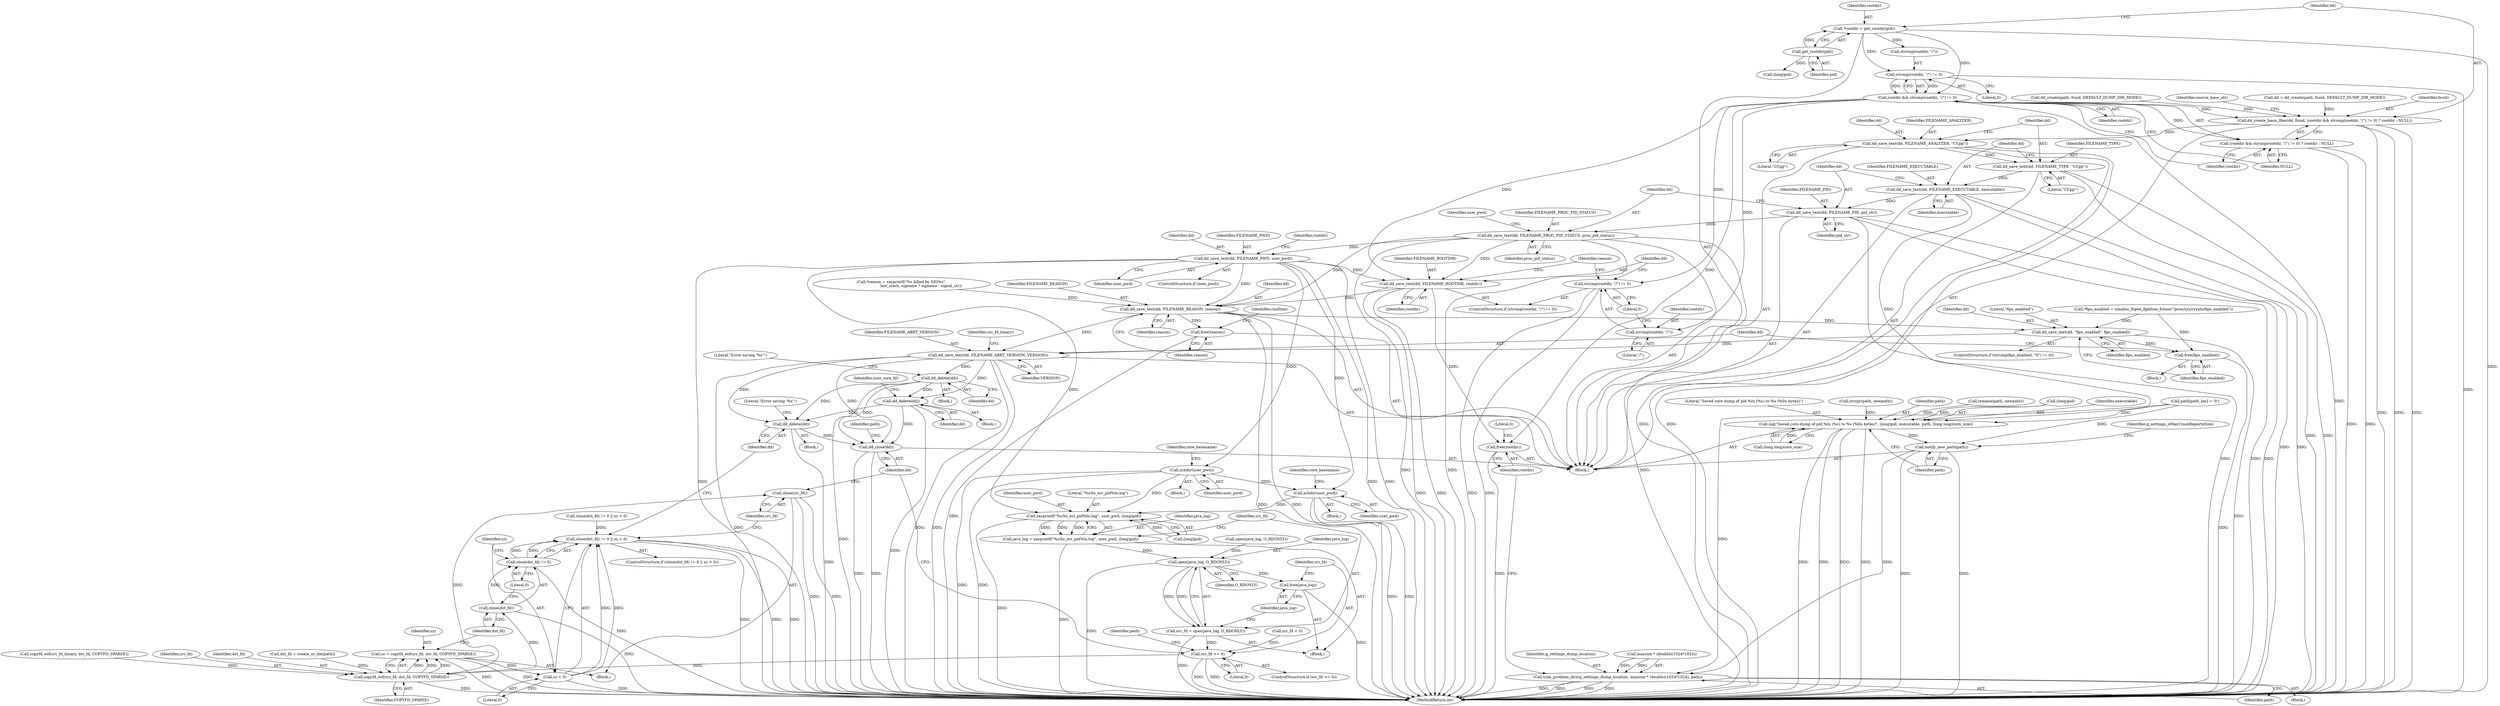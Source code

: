digraph "0_abrt_80408e9e24a1c10f85fd969e1853e0f192157f92_0@API" {
"1000636" [label="(Call,strcmp(rootdir, \"/\") != 0)"];
"1000626" [label="(Call,*rootdir = get_rootdir(pid))"];
"1000628" [label="(Call,get_rootdir(pid))"];
"1000634" [label="(Call,rootdir && strcmp(rootdir, \"/\") != 0)"];
"1000630" [label="(Call,dd_create_basic_files(dd, fsuid, (rootdir && strcmp(rootdir, \"/\") != 0) ? rootdir : NULL))"];
"1000766" [label="(Call,dd_save_text(dd, FILENAME_ANALYZER, \"CCpp\"))"];
"1000770" [label="(Call,dd_save_text(dd, FILENAME_TYPE, \"CCpp\"))"];
"1000774" [label="(Call,dd_save_text(dd, FILENAME_EXECUTABLE, executable))"];
"1000778" [label="(Call,dd_save_text(dd, FILENAME_PID, pid_str))"];
"1000782" [label="(Call,dd_save_text(dd, FILENAME_PROC_PID_STATUS, proc_pid_status))"];
"1000788" [label="(Call,dd_save_text(dd, FILENAME_PWD, user_pwd))"];
"1000801" [label="(Call,dd_save_text(dd, FILENAME_ROOTDIR, rootdir))"];
"1000815" [label="(Call,dd_save_text(dd, FILENAME_REASON, reason))"];
"1000819" [label="(Call,free(reason))"];
"1000849" [label="(Call,dd_save_text(dd, \"fips_enabled\", fips_enabled))"];
"1000853" [label="(Call,free(fips_enabled))"];
"1000855" [label="(Call,dd_save_text(dd, FILENAME_ABRT_VERSION, VERSION))"];
"1000891" [label="(Call,dd_delete(dd))"];
"1000928" [label="(Call,dd_delete(dd))"];
"1001038" [label="(Call,dd_delete(dd))"];
"1001045" [label="(Call,dd_close(dd))"];
"1001112" [label="(Call,free(rootdir))"];
"1000935" [label="(Call,xchdir(user_pwd))"];
"1000965" [label="(Call,xchdir(user_pwd))"];
"1000993" [label="(Call,xasprintf(\"%s/hs_err_pid%lu.log\", user_pwd, (long)pid))"];
"1000991" [label="(Call,java_log = xasprintf(\"%s/hs_err_pid%lu.log\", user_pwd, (long)pid))"];
"1001001" [label="(Call,open(java_log, O_RDONLY))"];
"1000999" [label="(Call,src_fd = open(java_log, O_RDONLY))"];
"1001007" [label="(Call,src_fd >= 0)"];
"1001024" [label="(Call,copyfd_eof(src_fd, dst_fd, COPYFD_SPARSE))"];
"1001022" [label="(Call,sz = copyfd_eof(src_fd, dst_fd, COPYFD_SPARSE))"];
"1001034" [label="(Call,sz < 0)"];
"1001029" [label="(Call,close(dst_fd) != 0 || sz < 0)"];
"1001031" [label="(Call,close(dst_fd))"];
"1001030" [label="(Call,close(dst_fd) != 0)"];
"1001043" [label="(Call,close(src_fd))"];
"1001004" [label="(Call,free(java_log))"];
"1001074" [label="(Call,log(\"Saved core dump of pid %lu (%s) to %s (%llu bytes)\", (long)pid, executable, path, (long long)core_size))"];
"1001084" [label="(Call,notify_new_path(path))"];
"1001102" [label="(Call,trim_problem_dirs(g_settings_dump_location, maxsize * (double)(1024*1024), path))"];
"1000633" [label="(Call,(rootdir && strcmp(rootdir, \"/\") != 0) ? rootdir : NULL)"];
"1000796" [label="(Call,strcmp(rootdir, \"/\") != 0)"];
"1000797" [label="(Call,strcmp(rootdir, \"/\"))"];
"1000932" [label="(Identifier,user_core_fd)"];
"1001115" [label="(Literal,0)"];
"1001037" [label="(Block,)"];
"1000894" [label="(Literal,\"Error saving '%s'\")"];
"1000632" [label="(Identifier,fsuid)"];
"1000789" [label="(Identifier,dd)"];
"1000981" [label="(Call,open(java_log, O_RDONLY))"];
"1000968" [label="(Identifier,core_basename)"];
"1000641" [label="(Identifier,rootdir)"];
"1000790" [label="(Identifier,FILENAME_PWD)"];
"1000781" [label="(Identifier,pid_str)"];
"1000966" [label="(Identifier,user_pwd)"];
"1001009" [label="(Literal,0)"];
"1001004" [label="(Call,free(java_log))"];
"1001010" [label="(Block,)"];
"1000642" [label="(Identifier,NULL)"];
"1000768" [label="(Identifier,FILENAME_ANALYZER)"];
"1001028" [label="(ControlStructure,if (close(dst_fd) != 0 || sz < 0))"];
"1001080" [label="(Identifier,path)"];
"1001113" [label="(Identifier,rootdir)"];
"1000767" [label="(Identifier,dd)"];
"1000766" [label="(Call,dd_save_text(dd, FILENAME_ANALYZER, \"CCpp\"))"];
"1000626" [label="(Call,*rootdir = get_rootdir(pid))"];
"1001090" [label="(Block,)"];
"1000795" [label="(ControlStructure,if (strcmp(rootdir, \"/\") != 0))"];
"1000890" [label="(Block,)"];
"1000964" [label="(Block,)"];
"1000855" [label="(Call,dd_save_text(dd, FILENAME_ABRT_VERSION, VERSION))"];
"1001111" [label="(Identifier,path)"];
"1000775" [label="(Identifier,dd)"];
"1000628" [label="(Call,get_rootdir(pid))"];
"1000817" [label="(Identifier,FILENAME_REASON)"];
"1001003" [label="(Identifier,O_RDONLY)"];
"1000858" [label="(Identifier,VERSION)"];
"1001065" [label="(Call,rename(path, newpath))"];
"1000791" [label="(Identifier,user_pwd)"];
"1001025" [label="(Identifier,src_fd)"];
"1000994" [label="(Literal,\"%s/hs_err_pid%lu.log\")"];
"1000773" [label="(Literal,\"CCpp\")"];
"1000646" [label="(Identifier,source_base_ofs)"];
"1001031" [label="(Call,close(dst_fd))"];
"1001039" [label="(Identifier,dd)"];
"1000802" [label="(Identifier,dd)"];
"1000816" [label="(Identifier,dd)"];
"1000627" [label="(Identifier,rootdir)"];
"1000853" [label="(Call,free(fips_enabled))"];
"1000925" [label="(Block,)"];
"1000815" [label="(Call,dd_save_text(dd, FILENAME_REASON, reason))"];
"1000771" [label="(Identifier,dd)"];
"1000851" [label="(Literal,\"fips_enabled\")"];
"1001085" [label="(Identifier,path)"];
"1001036" [label="(Literal,0)"];
"1000640" [label="(Literal,0)"];
"1000801" [label="(Call,dd_save_text(dd, FILENAME_ROOTDIR, rootdir))"];
"1000787" [label="(Identifier,user_pwd)"];
"1000635" [label="(Identifier,rootdir)"];
"1001027" [label="(Identifier,COPYFD_SPARSE)"];
"1000820" [label="(Identifier,reason)"];
"1000990" [label="(Block,)"];
"1001032" [label="(Identifier,dst_fd)"];
"1000634" [label="(Call,rootdir && strcmp(rootdir, \"/\") != 0)"];
"1001180" [label="(MethodReturn,int)"];
"1000616" [label="(Call,dd = dd_create(path, fsuid, DEFAULT_DUMP_DIR_MODE))"];
"1001033" [label="(Literal,0)"];
"1001000" [label="(Identifier,src_fd)"];
"1000823" [label="(Identifier,cmdline)"];
"1000633" [label="(Call,(rootdir && strcmp(rootdir, \"/\") != 0) ? rootdir : NULL)"];
"1000929" [label="(Identifier,dd)"];
"1001035" [label="(Identifier,sz)"];
"1000882" [label="(Call,close(dst_fd) != 0 || sz < 0)"];
"1001047" [label="(Call,path[path_len] = '\0')"];
"1001049" [label="(Identifier,path)"];
"1000928" [label="(Call,dd_delete(dd))"];
"1000892" [label="(Identifier,dd)"];
"1001076" [label="(Call,(long)pid)"];
"1000992" [label="(Identifier,java_log)"];
"1000836" [label="(Call,*fips_enabled = xmalloc_fopen_fgetline_fclose(\"/proc/sys/crypto/fips_enabled\"))"];
"1001022" [label="(Call,sz = copyfd_eof(src_fd, dst_fd, COPYFD_SPARSE))"];
"1001013" [label="(Identifier,path)"];
"1000891" [label="(Call,dd_delete(dd))"];
"1000770" [label="(Call,dd_save_text(dd, FILENAME_TYPE, \"CCpp\"))"];
"1000803" [label="(Identifier,FILENAME_ROOTDIR)"];
"1001030" [label="(Call,close(dst_fd) != 0)"];
"1001079" [label="(Identifier,executable)"];
"1001005" [label="(Identifier,java_log)"];
"1000772" [label="(Identifier,FILENAME_TYPE)"];
"1000987" [label="(Call,src_fd < 0)"];
"1000636" [label="(Call,strcmp(rootdir, \"/\") != 0)"];
"1001026" [label="(Identifier,dst_fd)"];
"1001104" [label="(Call,maxsize * (double)(1024*1024))"];
"1000777" [label="(Identifier,executable)"];
"1001103" [label="(Identifier,g_settings_dump_location)"];
"1000991" [label="(Call,java_log = xasprintf(\"%s/hs_err_pid%lu.log\", user_pwd, (long)pid))"];
"1000843" [label="(ControlStructure,if (strcmp(fips_enabled, \"0\") != 0))"];
"1000788" [label="(Call,dd_save_text(dd, FILENAME_PWD, user_pwd))"];
"1000935" [label="(Call,xchdir(user_pwd))"];
"1000631" [label="(Identifier,dd)"];
"1000804" [label="(Identifier,rootdir)"];
"1001043" [label="(Call,close(src_fd))"];
"1001017" [label="(Call,dst_fd = create_or_die(path))"];
"1000630" [label="(Call,dd_create_basic_files(dd, fsuid, (rootdir && strcmp(rootdir, \"/\") != 0) ? rootdir : NULL))"];
"1000938" [label="(Identifier,core_basename)"];
"1000782" [label="(Call,dd_save_text(dd, FILENAME_PROC_PID_STATUS, proc_pid_status))"];
"1001046" [label="(Identifier,dd)"];
"1000800" [label="(Literal,0)"];
"1000995" [label="(Identifier,user_pwd)"];
"1000637" [label="(Call,strcmp(rootdir, \"/\"))"];
"1001041" [label="(Literal,\"Error saving '%s'\")"];
"1000785" [label="(Identifier,proc_pid_status)"];
"1001029" [label="(Call,close(dst_fd) != 0 || sz < 0)"];
"1001112" [label="(Call,free(rootdir))"];
"1000807" [label="(Identifier,reason)"];
"1000818" [label="(Identifier,reason)"];
"1000872" [label="(Call,copyfd_eof(src_fd_binary, dst_fd, COPYFD_SPARSE))"];
"1000850" [label="(Identifier,dd)"];
"1001006" [label="(ControlStructure,if (src_fd >= 0))"];
"1001075" [label="(Literal,\"Saved core dump of pid %lu (%s) to %s (%llu bytes)\")"];
"1001034" [label="(Call,sz < 0)"];
"1000796" [label="(Call,strcmp(rootdir, \"/\") != 0)"];
"1000786" [label="(ControlStructure,if (user_pwd))"];
"1000965" [label="(Call,xchdir(user_pwd))"];
"1000857" [label="(Identifier,FILENAME_ABRT_VERSION)"];
"1001007" [label="(Call,src_fd >= 0)"];
"1000854" [label="(Identifier,fips_enabled)"];
"1001088" [label="(Identifier,g_settings_nMaxCrashReportsSize)"];
"1000776" [label="(Identifier,FILENAME_EXECUTABLE)"];
"1000793" [label="(Identifier,rootdir)"];
"1000806" [label="(Call,*reason = xasprintf(\"%s killed by SIG%s\",\n                                 last_slash, signame ? signame : signal_str))"];
"1001102" [label="(Call,trim_problem_dirs(g_settings_dump_location, maxsize * (double)(1024*1024), path))"];
"1001008" [label="(Identifier,src_fd)"];
"1000856" [label="(Identifier,dd)"];
"1000996" [label="(Call,(long)pid)"];
"1001024" [label="(Call,copyfd_eof(src_fd, dst_fd, COPYFD_SPARSE))"];
"1000936" [label="(Identifier,user_pwd)"];
"1000783" [label="(Identifier,dd)"];
"1000778" [label="(Call,dd_save_text(dd, FILENAME_PID, pid_str))"];
"1000861" [label="(Identifier,src_fd_binary)"];
"1001081" [label="(Call,(long long)core_size)"];
"1000798" [label="(Identifier,rootdir)"];
"1000849" [label="(Call,dd_save_text(dd, \"fips_enabled\", fips_enabled))"];
"1000650" [label="(Call,(long)pid)"];
"1001023" [label="(Identifier,sz)"];
"1001002" [label="(Identifier,java_log)"];
"1000779" [label="(Identifier,dd)"];
"1000993" [label="(Call,xasprintf(\"%s/hs_err_pid%lu.log\", user_pwd, (long)pid))"];
"1000780" [label="(Identifier,FILENAME_PID)"];
"1001045" [label="(Call,dd_close(dd))"];
"1000784" [label="(Identifier,FILENAME_PROC_PID_STATUS)"];
"1000852" [label="(Identifier,fips_enabled)"];
"1000618" [label="(Call,dd_create(path, fsuid, DEFAULT_DUMP_DIR_MODE))"];
"1000799" [label="(Literal,\"/\")"];
"1001038" [label="(Call,dd_delete(dd))"];
"1001069" [label="(Call,strcpy(path, newpath))"];
"1000769" [label="(Literal,\"CCpp\")"];
"1000624" [label="(Block,)"];
"1000819" [label="(Call,free(reason))"];
"1000842" [label="(Block,)"];
"1001074" [label="(Call,log(\"Saved core dump of pid %lu (%s) to %s (%llu bytes)\", (long)pid, executable, path, (long long)core_size))"];
"1000774" [label="(Call,dd_save_text(dd, FILENAME_EXECUTABLE, executable))"];
"1001084" [label="(Call,notify_new_path(path))"];
"1000629" [label="(Identifier,pid)"];
"1000797" [label="(Call,strcmp(rootdir, \"/\"))"];
"1000934" [label="(Block,)"];
"1001001" [label="(Call,open(java_log, O_RDONLY))"];
"1001044" [label="(Identifier,src_fd)"];
"1000999" [label="(Call,src_fd = open(java_log, O_RDONLY))"];
"1000636" -> "1000634"  [label="AST: "];
"1000636" -> "1000640"  [label="CFG: "];
"1000637" -> "1000636"  [label="AST: "];
"1000640" -> "1000636"  [label="AST: "];
"1000634" -> "1000636"  [label="CFG: "];
"1000636" -> "1001180"  [label="DDG: "];
"1000636" -> "1000634"  [label="DDG: "];
"1000636" -> "1000634"  [label="DDG: "];
"1000626" -> "1000636"  [label="DDG: "];
"1000626" -> "1000624"  [label="AST: "];
"1000626" -> "1000628"  [label="CFG: "];
"1000627" -> "1000626"  [label="AST: "];
"1000628" -> "1000626"  [label="AST: "];
"1000631" -> "1000626"  [label="CFG: "];
"1000626" -> "1001180"  [label="DDG: "];
"1000628" -> "1000626"  [label="DDG: "];
"1000626" -> "1000634"  [label="DDG: "];
"1000626" -> "1000637"  [label="DDG: "];
"1000628" -> "1000629"  [label="CFG: "];
"1000629" -> "1000628"  [label="AST: "];
"1000628" -> "1000650"  [label="DDG: "];
"1000634" -> "1000633"  [label="AST: "];
"1000634" -> "1000635"  [label="CFG: "];
"1000635" -> "1000634"  [label="AST: "];
"1000641" -> "1000634"  [label="CFG: "];
"1000642" -> "1000634"  [label="CFG: "];
"1000634" -> "1001180"  [label="DDG: "];
"1000634" -> "1000630"  [label="DDG: "];
"1000634" -> "1000633"  [label="DDG: "];
"1000634" -> "1000796"  [label="DDG: "];
"1000634" -> "1000797"  [label="DDG: "];
"1000634" -> "1000801"  [label="DDG: "];
"1000634" -> "1001112"  [label="DDG: "];
"1000630" -> "1000624"  [label="AST: "];
"1000630" -> "1000633"  [label="CFG: "];
"1000631" -> "1000630"  [label="AST: "];
"1000632" -> "1000630"  [label="AST: "];
"1000633" -> "1000630"  [label="AST: "];
"1000646" -> "1000630"  [label="CFG: "];
"1000630" -> "1001180"  [label="DDG: "];
"1000630" -> "1001180"  [label="DDG: "];
"1000630" -> "1001180"  [label="DDG: "];
"1000616" -> "1000630"  [label="DDG: "];
"1000618" -> "1000630"  [label="DDG: "];
"1000630" -> "1000766"  [label="DDG: "];
"1000766" -> "1000624"  [label="AST: "];
"1000766" -> "1000769"  [label="CFG: "];
"1000767" -> "1000766"  [label="AST: "];
"1000768" -> "1000766"  [label="AST: "];
"1000769" -> "1000766"  [label="AST: "];
"1000771" -> "1000766"  [label="CFG: "];
"1000766" -> "1001180"  [label="DDG: "];
"1000766" -> "1001180"  [label="DDG: "];
"1000766" -> "1000770"  [label="DDG: "];
"1000770" -> "1000624"  [label="AST: "];
"1000770" -> "1000773"  [label="CFG: "];
"1000771" -> "1000770"  [label="AST: "];
"1000772" -> "1000770"  [label="AST: "];
"1000773" -> "1000770"  [label="AST: "];
"1000775" -> "1000770"  [label="CFG: "];
"1000770" -> "1001180"  [label="DDG: "];
"1000770" -> "1001180"  [label="DDG: "];
"1000770" -> "1000774"  [label="DDG: "];
"1000774" -> "1000624"  [label="AST: "];
"1000774" -> "1000777"  [label="CFG: "];
"1000775" -> "1000774"  [label="AST: "];
"1000776" -> "1000774"  [label="AST: "];
"1000777" -> "1000774"  [label="AST: "];
"1000779" -> "1000774"  [label="CFG: "];
"1000774" -> "1001180"  [label="DDG: "];
"1000774" -> "1001180"  [label="DDG: "];
"1000774" -> "1000778"  [label="DDG: "];
"1000774" -> "1001074"  [label="DDG: "];
"1000778" -> "1000624"  [label="AST: "];
"1000778" -> "1000781"  [label="CFG: "];
"1000779" -> "1000778"  [label="AST: "];
"1000780" -> "1000778"  [label="AST: "];
"1000781" -> "1000778"  [label="AST: "];
"1000783" -> "1000778"  [label="CFG: "];
"1000778" -> "1001180"  [label="DDG: "];
"1000778" -> "1001180"  [label="DDG: "];
"1000778" -> "1001180"  [label="DDG: "];
"1000778" -> "1000782"  [label="DDG: "];
"1000782" -> "1000624"  [label="AST: "];
"1000782" -> "1000785"  [label="CFG: "];
"1000783" -> "1000782"  [label="AST: "];
"1000784" -> "1000782"  [label="AST: "];
"1000785" -> "1000782"  [label="AST: "];
"1000787" -> "1000782"  [label="CFG: "];
"1000782" -> "1001180"  [label="DDG: "];
"1000782" -> "1001180"  [label="DDG: "];
"1000782" -> "1001180"  [label="DDG: "];
"1000782" -> "1000788"  [label="DDG: "];
"1000782" -> "1000801"  [label="DDG: "];
"1000782" -> "1000815"  [label="DDG: "];
"1000788" -> "1000786"  [label="AST: "];
"1000788" -> "1000791"  [label="CFG: "];
"1000789" -> "1000788"  [label="AST: "];
"1000790" -> "1000788"  [label="AST: "];
"1000791" -> "1000788"  [label="AST: "];
"1000793" -> "1000788"  [label="CFG: "];
"1000788" -> "1001180"  [label="DDG: "];
"1000788" -> "1001180"  [label="DDG: "];
"1000788" -> "1001180"  [label="DDG: "];
"1000788" -> "1000801"  [label="DDG: "];
"1000788" -> "1000815"  [label="DDG: "];
"1000788" -> "1000935"  [label="DDG: "];
"1000788" -> "1000965"  [label="DDG: "];
"1000788" -> "1000993"  [label="DDG: "];
"1000801" -> "1000795"  [label="AST: "];
"1000801" -> "1000804"  [label="CFG: "];
"1000802" -> "1000801"  [label="AST: "];
"1000803" -> "1000801"  [label="AST: "];
"1000804" -> "1000801"  [label="AST: "];
"1000807" -> "1000801"  [label="CFG: "];
"1000801" -> "1001180"  [label="DDG: "];
"1000801" -> "1001180"  [label="DDG: "];
"1000801" -> "1000815"  [label="DDG: "];
"1000801" -> "1001112"  [label="DDG: "];
"1000815" -> "1000624"  [label="AST: "];
"1000815" -> "1000818"  [label="CFG: "];
"1000816" -> "1000815"  [label="AST: "];
"1000817" -> "1000815"  [label="AST: "];
"1000818" -> "1000815"  [label="AST: "];
"1000820" -> "1000815"  [label="CFG: "];
"1000815" -> "1001180"  [label="DDG: "];
"1000815" -> "1001180"  [label="DDG: "];
"1000806" -> "1000815"  [label="DDG: "];
"1000815" -> "1000819"  [label="DDG: "];
"1000815" -> "1000849"  [label="DDG: "];
"1000815" -> "1000855"  [label="DDG: "];
"1000819" -> "1000624"  [label="AST: "];
"1000819" -> "1000820"  [label="CFG: "];
"1000820" -> "1000819"  [label="AST: "];
"1000823" -> "1000819"  [label="CFG: "];
"1000819" -> "1001180"  [label="DDG: "];
"1000849" -> "1000843"  [label="AST: "];
"1000849" -> "1000852"  [label="CFG: "];
"1000850" -> "1000849"  [label="AST: "];
"1000851" -> "1000849"  [label="AST: "];
"1000852" -> "1000849"  [label="AST: "];
"1000854" -> "1000849"  [label="CFG: "];
"1000849" -> "1001180"  [label="DDG: "];
"1000836" -> "1000849"  [label="DDG: "];
"1000849" -> "1000853"  [label="DDG: "];
"1000849" -> "1000855"  [label="DDG: "];
"1000853" -> "1000842"  [label="AST: "];
"1000853" -> "1000854"  [label="CFG: "];
"1000854" -> "1000853"  [label="AST: "];
"1000856" -> "1000853"  [label="CFG: "];
"1000853" -> "1001180"  [label="DDG: "];
"1000836" -> "1000853"  [label="DDG: "];
"1000855" -> "1000624"  [label="AST: "];
"1000855" -> "1000858"  [label="CFG: "];
"1000856" -> "1000855"  [label="AST: "];
"1000857" -> "1000855"  [label="AST: "];
"1000858" -> "1000855"  [label="AST: "];
"1000861" -> "1000855"  [label="CFG: "];
"1000855" -> "1001180"  [label="DDG: "];
"1000855" -> "1001180"  [label="DDG: "];
"1000855" -> "1001180"  [label="DDG: "];
"1000855" -> "1000891"  [label="DDG: "];
"1000855" -> "1000928"  [label="DDG: "];
"1000855" -> "1001038"  [label="DDG: "];
"1000855" -> "1001045"  [label="DDG: "];
"1000891" -> "1000890"  [label="AST: "];
"1000891" -> "1000892"  [label="CFG: "];
"1000892" -> "1000891"  [label="AST: "];
"1000894" -> "1000891"  [label="CFG: "];
"1000891" -> "1001180"  [label="DDG: "];
"1000891" -> "1000928"  [label="DDG: "];
"1000891" -> "1001038"  [label="DDG: "];
"1000891" -> "1001045"  [label="DDG: "];
"1000928" -> "1000925"  [label="AST: "];
"1000928" -> "1000929"  [label="CFG: "];
"1000929" -> "1000928"  [label="AST: "];
"1000932" -> "1000928"  [label="CFG: "];
"1000928" -> "1001180"  [label="DDG: "];
"1000928" -> "1001038"  [label="DDG: "];
"1000928" -> "1001045"  [label="DDG: "];
"1001038" -> "1001037"  [label="AST: "];
"1001038" -> "1001039"  [label="CFG: "];
"1001039" -> "1001038"  [label="AST: "];
"1001041" -> "1001038"  [label="CFG: "];
"1001038" -> "1001180"  [label="DDG: "];
"1001038" -> "1001045"  [label="DDG: "];
"1001045" -> "1000624"  [label="AST: "];
"1001045" -> "1001046"  [label="CFG: "];
"1001046" -> "1001045"  [label="AST: "];
"1001049" -> "1001045"  [label="CFG: "];
"1001045" -> "1001180"  [label="DDG: "];
"1001045" -> "1001180"  [label="DDG: "];
"1001112" -> "1000624"  [label="AST: "];
"1001112" -> "1001113"  [label="CFG: "];
"1001113" -> "1001112"  [label="AST: "];
"1001115" -> "1001112"  [label="CFG: "];
"1001112" -> "1001180"  [label="DDG: "];
"1000935" -> "1000934"  [label="AST: "];
"1000935" -> "1000936"  [label="CFG: "];
"1000936" -> "1000935"  [label="AST: "];
"1000938" -> "1000935"  [label="CFG: "];
"1000935" -> "1001180"  [label="DDG: "];
"1000935" -> "1001180"  [label="DDG: "];
"1000935" -> "1000965"  [label="DDG: "];
"1000935" -> "1000993"  [label="DDG: "];
"1000965" -> "1000964"  [label="AST: "];
"1000965" -> "1000966"  [label="CFG: "];
"1000966" -> "1000965"  [label="AST: "];
"1000968" -> "1000965"  [label="CFG: "];
"1000965" -> "1001180"  [label="DDG: "];
"1000965" -> "1001180"  [label="DDG: "];
"1000965" -> "1000993"  [label="DDG: "];
"1000993" -> "1000991"  [label="AST: "];
"1000993" -> "1000996"  [label="CFG: "];
"1000994" -> "1000993"  [label="AST: "];
"1000995" -> "1000993"  [label="AST: "];
"1000996" -> "1000993"  [label="AST: "];
"1000991" -> "1000993"  [label="CFG: "];
"1000993" -> "1001180"  [label="DDG: "];
"1000993" -> "1000991"  [label="DDG: "];
"1000993" -> "1000991"  [label="DDG: "];
"1000993" -> "1000991"  [label="DDG: "];
"1000996" -> "1000993"  [label="DDG: "];
"1000991" -> "1000990"  [label="AST: "];
"1000992" -> "1000991"  [label="AST: "];
"1001000" -> "1000991"  [label="CFG: "];
"1000991" -> "1001180"  [label="DDG: "];
"1000991" -> "1001001"  [label="DDG: "];
"1001001" -> "1000999"  [label="AST: "];
"1001001" -> "1001003"  [label="CFG: "];
"1001002" -> "1001001"  [label="AST: "];
"1001003" -> "1001001"  [label="AST: "];
"1000999" -> "1001001"  [label="CFG: "];
"1001001" -> "1001180"  [label="DDG: "];
"1001001" -> "1000999"  [label="DDG: "];
"1001001" -> "1000999"  [label="DDG: "];
"1000981" -> "1001001"  [label="DDG: "];
"1001001" -> "1001004"  [label="DDG: "];
"1000999" -> "1000990"  [label="AST: "];
"1001000" -> "1000999"  [label="AST: "];
"1001005" -> "1000999"  [label="CFG: "];
"1000999" -> "1001180"  [label="DDG: "];
"1000999" -> "1001007"  [label="DDG: "];
"1001007" -> "1001006"  [label="AST: "];
"1001007" -> "1001009"  [label="CFG: "];
"1001008" -> "1001007"  [label="AST: "];
"1001009" -> "1001007"  [label="AST: "];
"1001013" -> "1001007"  [label="CFG: "];
"1001046" -> "1001007"  [label="CFG: "];
"1001007" -> "1001180"  [label="DDG: "];
"1001007" -> "1001180"  [label="DDG: "];
"1000987" -> "1001007"  [label="DDG: "];
"1001007" -> "1001024"  [label="DDG: "];
"1001024" -> "1001022"  [label="AST: "];
"1001024" -> "1001027"  [label="CFG: "];
"1001025" -> "1001024"  [label="AST: "];
"1001026" -> "1001024"  [label="AST: "];
"1001027" -> "1001024"  [label="AST: "];
"1001022" -> "1001024"  [label="CFG: "];
"1001024" -> "1001180"  [label="DDG: "];
"1001024" -> "1001022"  [label="DDG: "];
"1001024" -> "1001022"  [label="DDG: "];
"1001024" -> "1001022"  [label="DDG: "];
"1001017" -> "1001024"  [label="DDG: "];
"1000872" -> "1001024"  [label="DDG: "];
"1001024" -> "1001031"  [label="DDG: "];
"1001024" -> "1001043"  [label="DDG: "];
"1001022" -> "1001010"  [label="AST: "];
"1001023" -> "1001022"  [label="AST: "];
"1001032" -> "1001022"  [label="CFG: "];
"1001022" -> "1001180"  [label="DDG: "];
"1001022" -> "1001180"  [label="DDG: "];
"1001022" -> "1001034"  [label="DDG: "];
"1001034" -> "1001029"  [label="AST: "];
"1001034" -> "1001036"  [label="CFG: "];
"1001035" -> "1001034"  [label="AST: "];
"1001036" -> "1001034"  [label="AST: "];
"1001029" -> "1001034"  [label="CFG: "];
"1001034" -> "1001180"  [label="DDG: "];
"1001034" -> "1001029"  [label="DDG: "];
"1001034" -> "1001029"  [label="DDG: "];
"1001029" -> "1001028"  [label="AST: "];
"1001029" -> "1001030"  [label="CFG: "];
"1001030" -> "1001029"  [label="AST: "];
"1001039" -> "1001029"  [label="CFG: "];
"1001044" -> "1001029"  [label="CFG: "];
"1001029" -> "1001180"  [label="DDG: "];
"1001029" -> "1001180"  [label="DDG: "];
"1001029" -> "1001180"  [label="DDG: "];
"1001030" -> "1001029"  [label="DDG: "];
"1001030" -> "1001029"  [label="DDG: "];
"1000882" -> "1001029"  [label="DDG: "];
"1001031" -> "1001030"  [label="AST: "];
"1001031" -> "1001032"  [label="CFG: "];
"1001032" -> "1001031"  [label="AST: "];
"1001033" -> "1001031"  [label="CFG: "];
"1001031" -> "1001180"  [label="DDG: "];
"1001031" -> "1001030"  [label="DDG: "];
"1001030" -> "1001033"  [label="CFG: "];
"1001033" -> "1001030"  [label="AST: "];
"1001035" -> "1001030"  [label="CFG: "];
"1001030" -> "1001180"  [label="DDG: "];
"1001043" -> "1001010"  [label="AST: "];
"1001043" -> "1001044"  [label="CFG: "];
"1001044" -> "1001043"  [label="AST: "];
"1001046" -> "1001043"  [label="CFG: "];
"1001043" -> "1001180"  [label="DDG: "];
"1001043" -> "1001180"  [label="DDG: "];
"1001004" -> "1000990"  [label="AST: "];
"1001004" -> "1001005"  [label="CFG: "];
"1001005" -> "1001004"  [label="AST: "];
"1001008" -> "1001004"  [label="CFG: "];
"1001004" -> "1001180"  [label="DDG: "];
"1001074" -> "1000624"  [label="AST: "];
"1001074" -> "1001081"  [label="CFG: "];
"1001075" -> "1001074"  [label="AST: "];
"1001076" -> "1001074"  [label="AST: "];
"1001079" -> "1001074"  [label="AST: "];
"1001080" -> "1001074"  [label="AST: "];
"1001081" -> "1001074"  [label="AST: "];
"1001085" -> "1001074"  [label="CFG: "];
"1001074" -> "1001180"  [label="DDG: "];
"1001074" -> "1001180"  [label="DDG: "];
"1001074" -> "1001180"  [label="DDG: "];
"1001074" -> "1001180"  [label="DDG: "];
"1001076" -> "1001074"  [label="DDG: "];
"1001065" -> "1001074"  [label="DDG: "];
"1001047" -> "1001074"  [label="DDG: "];
"1001069" -> "1001074"  [label="DDG: "];
"1001081" -> "1001074"  [label="DDG: "];
"1001074" -> "1001084"  [label="DDG: "];
"1001084" -> "1000624"  [label="AST: "];
"1001084" -> "1001085"  [label="CFG: "];
"1001085" -> "1001084"  [label="AST: "];
"1001088" -> "1001084"  [label="CFG: "];
"1001084" -> "1001180"  [label="DDG: "];
"1001084" -> "1001180"  [label="DDG: "];
"1001047" -> "1001084"  [label="DDG: "];
"1001084" -> "1001102"  [label="DDG: "];
"1001102" -> "1001090"  [label="AST: "];
"1001102" -> "1001111"  [label="CFG: "];
"1001103" -> "1001102"  [label="AST: "];
"1001104" -> "1001102"  [label="AST: "];
"1001111" -> "1001102"  [label="AST: "];
"1001113" -> "1001102"  [label="CFG: "];
"1001102" -> "1001180"  [label="DDG: "];
"1001102" -> "1001180"  [label="DDG: "];
"1001102" -> "1001180"  [label="DDG: "];
"1001102" -> "1001180"  [label="DDG: "];
"1001104" -> "1001102"  [label="DDG: "];
"1001104" -> "1001102"  [label="DDG: "];
"1001047" -> "1001102"  [label="DDG: "];
"1000633" -> "1000641"  [label="CFG: "];
"1000633" -> "1000642"  [label="CFG: "];
"1000641" -> "1000633"  [label="AST: "];
"1000642" -> "1000633"  [label="AST: "];
"1000633" -> "1001180"  [label="DDG: "];
"1000633" -> "1001180"  [label="DDG: "];
"1000796" -> "1000795"  [label="AST: "];
"1000796" -> "1000800"  [label="CFG: "];
"1000797" -> "1000796"  [label="AST: "];
"1000800" -> "1000796"  [label="AST: "];
"1000802" -> "1000796"  [label="CFG: "];
"1000807" -> "1000796"  [label="CFG: "];
"1000796" -> "1001180"  [label="DDG: "];
"1000796" -> "1001180"  [label="DDG: "];
"1000797" -> "1000799"  [label="CFG: "];
"1000798" -> "1000797"  [label="AST: "];
"1000799" -> "1000797"  [label="AST: "];
"1000800" -> "1000797"  [label="CFG: "];
}
